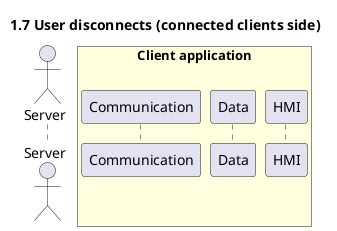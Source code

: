 @startuml 1.7 User disconnects (connected clients side)
title 1.7 User disconnects (connected clients side)

actor "Server" as server
box "Client application" #LightYellow
    participant "Communication" as com
    participant "Data" as data
    participant "HMI" as hmi
end box

@enduml